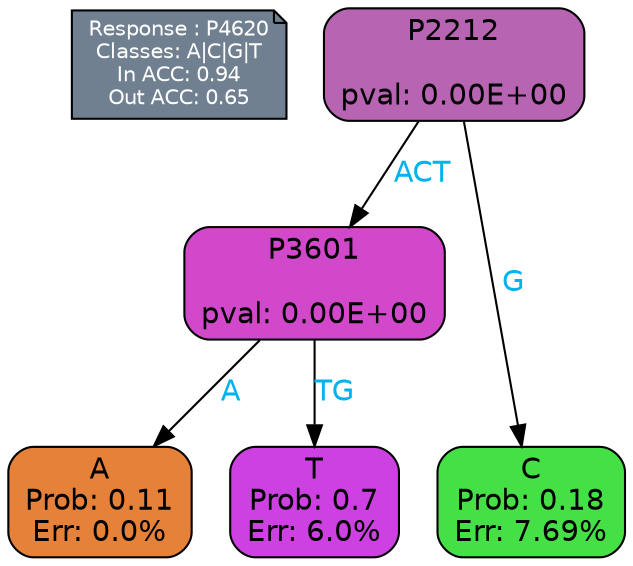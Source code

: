 digraph Tree {
node [shape=box, style="filled, rounded", color="black", fontname=helvetica] ;
graph [ranksep=equally, splines=polylines, bgcolor=transparent, dpi=600] ;
edge [fontname=helvetica] ;
LEGEND [label="Response : P4620
Classes: A|C|G|T
In ACC: 0.94
Out ACC: 0.65
",shape=note,align=left,style=filled,fillcolor="slategray",fontcolor="white",fontsize=10];1 [label="P2212

pval: 0.00E+00", fillcolor="#b764b2"] ;
2 [label="P3601

pval: 0.00E+00", fillcolor="#d149ca"] ;
3 [label="A
Prob: 0.11
Err: 0.0%", fillcolor="#e58139"] ;
4 [label="T
Prob: 0.7
Err: 6.0%", fillcolor="#cd40e1"] ;
5 [label="C
Prob: 0.18
Err: 7.69%", fillcolor="#45df46"] ;
1 -> 2 [label="ACT",fontcolor=deepskyblue2] ;
1 -> 5 [label="G",fontcolor=deepskyblue2] ;
2 -> 3 [label="A",fontcolor=deepskyblue2] ;
2 -> 4 [label="TG",fontcolor=deepskyblue2] ;
{rank = same; 3;4;5;}{rank = same; LEGEND;1;}}